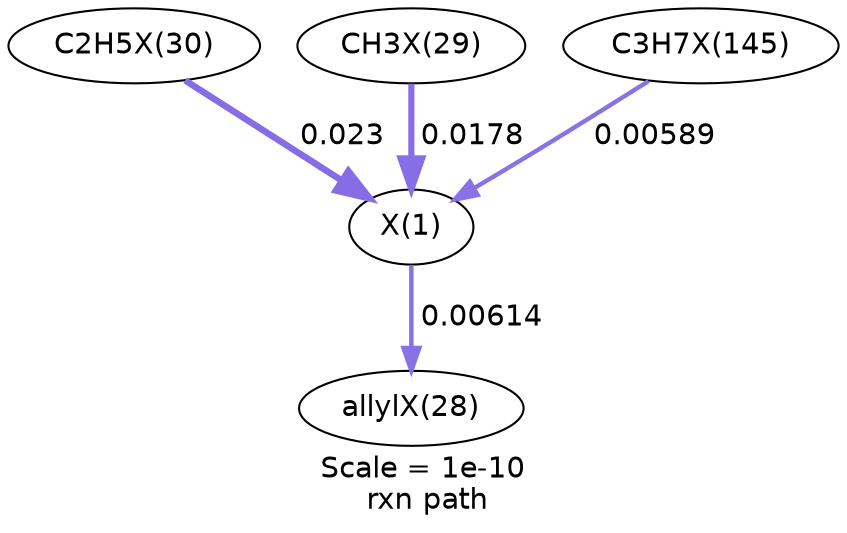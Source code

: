 digraph reaction_paths {
center=1;
s103 -> s98[fontname="Helvetica", style="setlinewidth(3.15)", arrowsize=1.58, color="0.7, 0.523, 0.9"
, label=" 0.023"];
s102 -> s98[fontname="Helvetica", style="setlinewidth(2.96)", arrowsize=1.48, color="0.7, 0.518, 0.9"
, label=" 0.0178"];
s98 -> s101[fontname="Helvetica", style="setlinewidth(2.16)", arrowsize=1.08, color="0.7, 0.506, 0.9"
, label=" 0.00614"];
s123 -> s98[fontname="Helvetica", style="setlinewidth(2.12)", arrowsize=1.06, color="0.7, 0.506, 0.9"
, label=" 0.00589"];
s98 [ fontname="Helvetica", label="X(1)"];
s101 [ fontname="Helvetica", label="allylX(28)"];
s102 [ fontname="Helvetica", label="CH3X(29)"];
s103 [ fontname="Helvetica", label="C2H5X(30)"];
s123 [ fontname="Helvetica", label="C3H7X(145)"];
 label = "Scale = 1e-10\l rxn path";
 fontname = "Helvetica";
}
